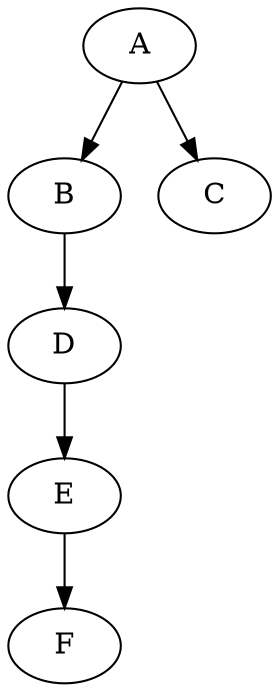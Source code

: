 strict digraph {
	A [pos="6,0!"]
	B [pos="4,0!"]
	C [pos="1,0!"]
	D [pos="3,0!"]
	E [pos="2,0!"]
	F [pos="1,0!"]
	A -> B
	A -> C
	B -> D
	D -> E
	E -> F
	node [shape=box]
}
